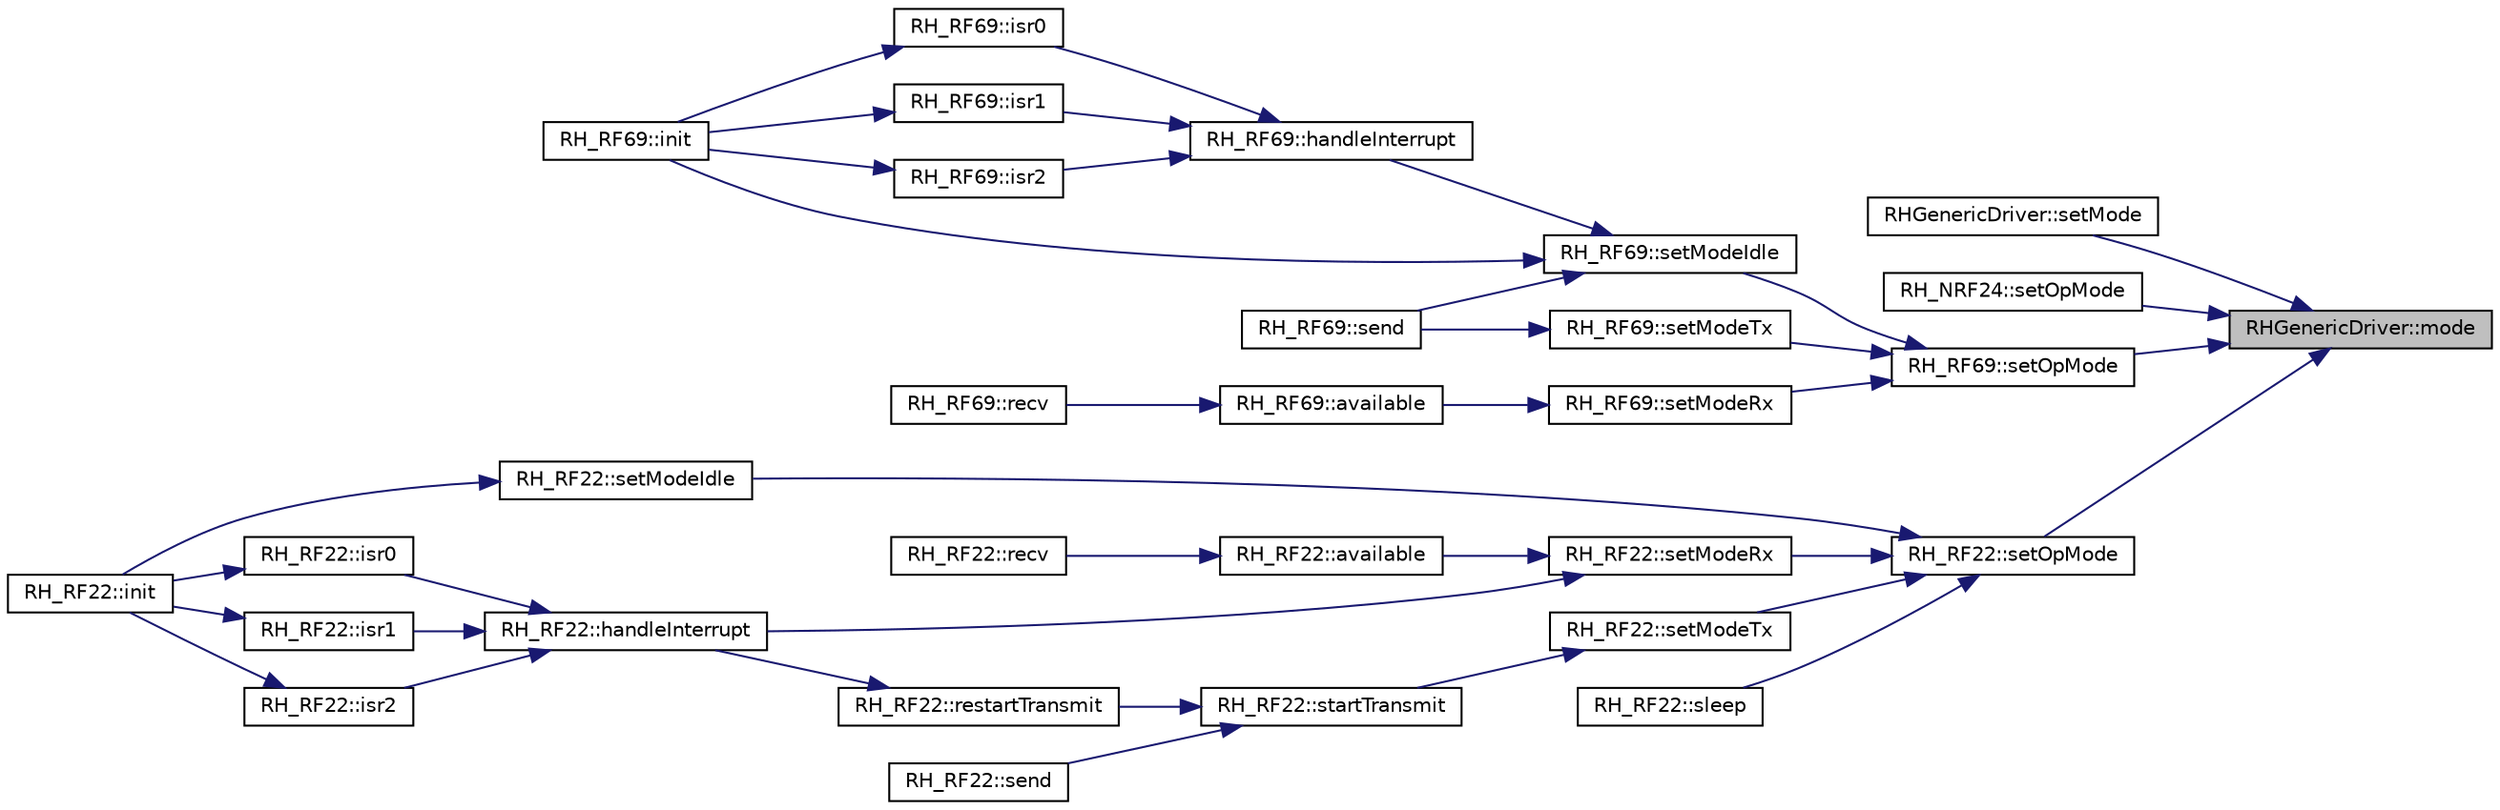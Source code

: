 digraph "RHGenericDriver::mode"
{
 // LATEX_PDF_SIZE
  edge [fontname="Helvetica",fontsize="10",labelfontname="Helvetica",labelfontsize="10"];
  node [fontname="Helvetica",fontsize="10",shape=record];
  rankdir="RL";
  Node1 [label="RHGenericDriver::mode",height=0.2,width=0.4,color="black", fillcolor="grey75", style="filled", fontcolor="black",tooltip=" "];
  Node1 -> Node2 [dir="back",color="midnightblue",fontsize="10",style="solid",fontname="Helvetica"];
  Node2 [label="RHGenericDriver::setMode",height=0.2,width=0.4,color="black", fillcolor="white", style="filled",URL="$class_r_h_generic_driver.html#aa1c0a94ba6414b5bbab0133c4d74e646",tooltip="Sets the operating mode of the transport."];
  Node1 -> Node3 [dir="back",color="midnightblue",fontsize="10",style="solid",fontname="Helvetica"];
  Node3 [label="RH_NRF24::setOpMode",height=0.2,width=0.4,color="black", fillcolor="white", style="filled",URL="$class_r_h___n_r_f24.html#a108b72b71de394e0bfa8dd94a57fe0a2",tooltip=" "];
  Node1 -> Node4 [dir="back",color="midnightblue",fontsize="10",style="solid",fontname="Helvetica"];
  Node4 [label="RH_RF69::setOpMode",height=0.2,width=0.4,color="black", fillcolor="white", style="filled",URL="$class_r_h___r_f69.html#a890c2d3ed4d1954a67f7cc190349b2ab",tooltip=" "];
  Node4 -> Node5 [dir="back",color="midnightblue",fontsize="10",style="solid",fontname="Helvetica"];
  Node5 [label="RH_RF69::setModeIdle",height=0.2,width=0.4,color="black", fillcolor="white", style="filled",URL="$class_r_h___r_f69.html#af66bfbf2057f1faeba0ad75007d623ec",tooltip=" "];
  Node5 -> Node6 [dir="back",color="midnightblue",fontsize="10",style="solid",fontname="Helvetica"];
  Node6 [label="RH_RF69::handleInterrupt",height=0.2,width=0.4,color="black", fillcolor="white", style="filled",URL="$class_r_h___r_f69.html#a3a837677e78ea04f8ef28951f4954f17",tooltip=" "];
  Node6 -> Node7 [dir="back",color="midnightblue",fontsize="10",style="solid",fontname="Helvetica"];
  Node7 [label="RH_RF69::isr0",height=0.2,width=0.4,color="black", fillcolor="white", style="filled",URL="$class_r_h___r_f69.html#ab442ccc43196778c23be4710f78661cc",tooltip="Low level interrupt service routine for RF69 connected to interrupt 0."];
  Node7 -> Node8 [dir="back",color="midnightblue",fontsize="10",style="solid",fontname="Helvetica"];
  Node8 [label="RH_RF69::init",height=0.2,width=0.4,color="black", fillcolor="white", style="filled",URL="$class_r_h___r_f69.html#a0d78af6f999adf187861e7e3f1d52e99",tooltip=" "];
  Node6 -> Node9 [dir="back",color="midnightblue",fontsize="10",style="solid",fontname="Helvetica"];
  Node9 [label="RH_RF69::isr1",height=0.2,width=0.4,color="black", fillcolor="white", style="filled",URL="$class_r_h___r_f69.html#ad9a3b433e331c5e601fb84f1680efb52",tooltip="Low level interrupt service routine for RF69 connected to interrupt 1."];
  Node9 -> Node8 [dir="back",color="midnightblue",fontsize="10",style="solid",fontname="Helvetica"];
  Node6 -> Node10 [dir="back",color="midnightblue",fontsize="10",style="solid",fontname="Helvetica"];
  Node10 [label="RH_RF69::isr2",height=0.2,width=0.4,color="black", fillcolor="white", style="filled",URL="$class_r_h___r_f69.html#a21a358695504b16fe0476a4fd45462d4",tooltip="Low level interrupt service routine for RF69 connected to interrupt 1."];
  Node10 -> Node8 [dir="back",color="midnightblue",fontsize="10",style="solid",fontname="Helvetica"];
  Node5 -> Node8 [dir="back",color="midnightblue",fontsize="10",style="solid",fontname="Helvetica"];
  Node5 -> Node11 [dir="back",color="midnightblue",fontsize="10",style="solid",fontname="Helvetica"];
  Node11 [label="RH_RF69::send",height=0.2,width=0.4,color="black", fillcolor="white", style="filled",URL="$class_r_h___r_f69.html#a995470e009100f30b6945747d67e9a4c",tooltip=" "];
  Node4 -> Node12 [dir="back",color="midnightblue",fontsize="10",style="solid",fontname="Helvetica"];
  Node12 [label="RH_RF69::setModeRx",height=0.2,width=0.4,color="black", fillcolor="white", style="filled",URL="$class_r_h___r_f69.html#a43cfebafbafc3c62dcdba7d5e2591203",tooltip=" "];
  Node12 -> Node13 [dir="back",color="midnightblue",fontsize="10",style="solid",fontname="Helvetica"];
  Node13 [label="RH_RF69::available",height=0.2,width=0.4,color="black", fillcolor="white", style="filled",URL="$class_r_h___r_f69.html#a6f2584eacf160b9d53605e82b46b6574",tooltip=" "];
  Node13 -> Node14 [dir="back",color="midnightblue",fontsize="10",style="solid",fontname="Helvetica"];
  Node14 [label="RH_RF69::recv",height=0.2,width=0.4,color="black", fillcolor="white", style="filled",URL="$class_r_h___r_f69.html#ae298950973257e99d3e958678a26fdf2",tooltip=" "];
  Node4 -> Node15 [dir="back",color="midnightblue",fontsize="10",style="solid",fontname="Helvetica"];
  Node15 [label="RH_RF69::setModeTx",height=0.2,width=0.4,color="black", fillcolor="white", style="filled",URL="$class_r_h___r_f69.html#a8e4a5d2f1847063b5f7cf6a2d14e246a",tooltip=" "];
  Node15 -> Node11 [dir="back",color="midnightblue",fontsize="10",style="solid",fontname="Helvetica"];
  Node1 -> Node16 [dir="back",color="midnightblue",fontsize="10",style="solid",fontname="Helvetica"];
  Node16 [label="RH_RF22::setOpMode",height=0.2,width=0.4,color="black", fillcolor="white", style="filled",URL="$class_r_h___r_f22.html#a9d7c1307380a4267b4c585422c680bf1",tooltip=" "];
  Node16 -> Node17 [dir="back",color="midnightblue",fontsize="10",style="solid",fontname="Helvetica"];
  Node17 [label="RH_RF22::setModeIdle",height=0.2,width=0.4,color="black", fillcolor="white", style="filled",URL="$class_r_h___r_f22.html#abf51c83bf13f5c142892c078608b07a8",tooltip=" "];
  Node17 -> Node18 [dir="back",color="midnightblue",fontsize="10",style="solid",fontname="Helvetica"];
  Node18 [label="RH_RF22::init",height=0.2,width=0.4,color="black", fillcolor="white", style="filled",URL="$class_r_h___r_f22.html#a315c71e5f023f03b0a6b8324a6a9b094",tooltip=" "];
  Node16 -> Node19 [dir="back",color="midnightblue",fontsize="10",style="solid",fontname="Helvetica"];
  Node19 [label="RH_RF22::setModeRx",height=0.2,width=0.4,color="black", fillcolor="white", style="filled",URL="$class_r_h___r_f22.html#ad9529f61e4e50eed3f77d0323ad8a193",tooltip=" "];
  Node19 -> Node20 [dir="back",color="midnightblue",fontsize="10",style="solid",fontname="Helvetica"];
  Node20 [label="RH_RF22::available",height=0.2,width=0.4,color="black", fillcolor="white", style="filled",URL="$class_r_h___r_f22.html#a1ce9a8d3d5fa9ad10054b0119030806f",tooltip=" "];
  Node20 -> Node21 [dir="back",color="midnightblue",fontsize="10",style="solid",fontname="Helvetica"];
  Node21 [label="RH_RF22::recv",height=0.2,width=0.4,color="black", fillcolor="white", style="filled",URL="$class_r_h___r_f22.html#a06b88bf6bfdf6e3cc251a33b327827cd",tooltip=" "];
  Node19 -> Node22 [dir="back",color="midnightblue",fontsize="10",style="solid",fontname="Helvetica"];
  Node22 [label="RH_RF22::handleInterrupt",height=0.2,width=0.4,color="black", fillcolor="white", style="filled",URL="$class_r_h___r_f22.html#a783778c2bc3ca7263509c74925e0bbd0",tooltip=" "];
  Node22 -> Node23 [dir="back",color="midnightblue",fontsize="10",style="solid",fontname="Helvetica"];
  Node23 [label="RH_RF22::isr0",height=0.2,width=0.4,color="black", fillcolor="white", style="filled",URL="$class_r_h___r_f22.html#aed4fe69a1964d6c44196cea12b898da0",tooltip="Low level interrupt service routine for RF22 connected to interrupt 0."];
  Node23 -> Node18 [dir="back",color="midnightblue",fontsize="10",style="solid",fontname="Helvetica"];
  Node22 -> Node24 [dir="back",color="midnightblue",fontsize="10",style="solid",fontname="Helvetica"];
  Node24 [label="RH_RF22::isr1",height=0.2,width=0.4,color="black", fillcolor="white", style="filled",URL="$class_r_h___r_f22.html#ad3aa71b69dc25590c391b381194457e3",tooltip="Low level interrupt service routine for RF22 connected to interrupt 1."];
  Node24 -> Node18 [dir="back",color="midnightblue",fontsize="10",style="solid",fontname="Helvetica"];
  Node22 -> Node25 [dir="back",color="midnightblue",fontsize="10",style="solid",fontname="Helvetica"];
  Node25 [label="RH_RF22::isr2",height=0.2,width=0.4,color="black", fillcolor="white", style="filled",URL="$class_r_h___r_f22.html#a826cfbd262d8d5980485d8b7f8618be8",tooltip="Low level interrupt service routine for RF22 connected to interrupt 1."];
  Node25 -> Node18 [dir="back",color="midnightblue",fontsize="10",style="solid",fontname="Helvetica"];
  Node16 -> Node26 [dir="back",color="midnightblue",fontsize="10",style="solid",fontname="Helvetica"];
  Node26 [label="RH_RF22::setModeTx",height=0.2,width=0.4,color="black", fillcolor="white", style="filled",URL="$class_r_h___r_f22.html#a9f5c0d2cb6f2ae172643d032f96a8618",tooltip=" "];
  Node26 -> Node27 [dir="back",color="midnightblue",fontsize="10",style="solid",fontname="Helvetica"];
  Node27 [label="RH_RF22::startTransmit",height=0.2,width=0.4,color="black", fillcolor="white", style="filled",URL="$class_r_h___r_f22.html#aac078e58015aac82346356f07e10918e",tooltip=" "];
  Node27 -> Node28 [dir="back",color="midnightblue",fontsize="10",style="solid",fontname="Helvetica"];
  Node28 [label="RH_RF22::restartTransmit",height=0.2,width=0.4,color="black", fillcolor="white", style="filled",URL="$class_r_h___r_f22.html#a1340eb66b91637df82a677b59a653145",tooltip=" "];
  Node28 -> Node22 [dir="back",color="midnightblue",fontsize="10",style="solid",fontname="Helvetica"];
  Node27 -> Node29 [dir="back",color="midnightblue",fontsize="10",style="solid",fontname="Helvetica"];
  Node29 [label="RH_RF22::send",height=0.2,width=0.4,color="black", fillcolor="white", style="filled",URL="$class_r_h___r_f22.html#adc63522bd5cf56cc3b05ac6da2e90ba7",tooltip=" "];
  Node16 -> Node30 [dir="back",color="midnightblue",fontsize="10",style="solid",fontname="Helvetica"];
  Node30 [label="RH_RF22::sleep",height=0.2,width=0.4,color="black", fillcolor="white", style="filled",URL="$class_r_h___r_f22.html#ad4aee2ce8af120765978f048153fa5a3",tooltip=" "];
}
